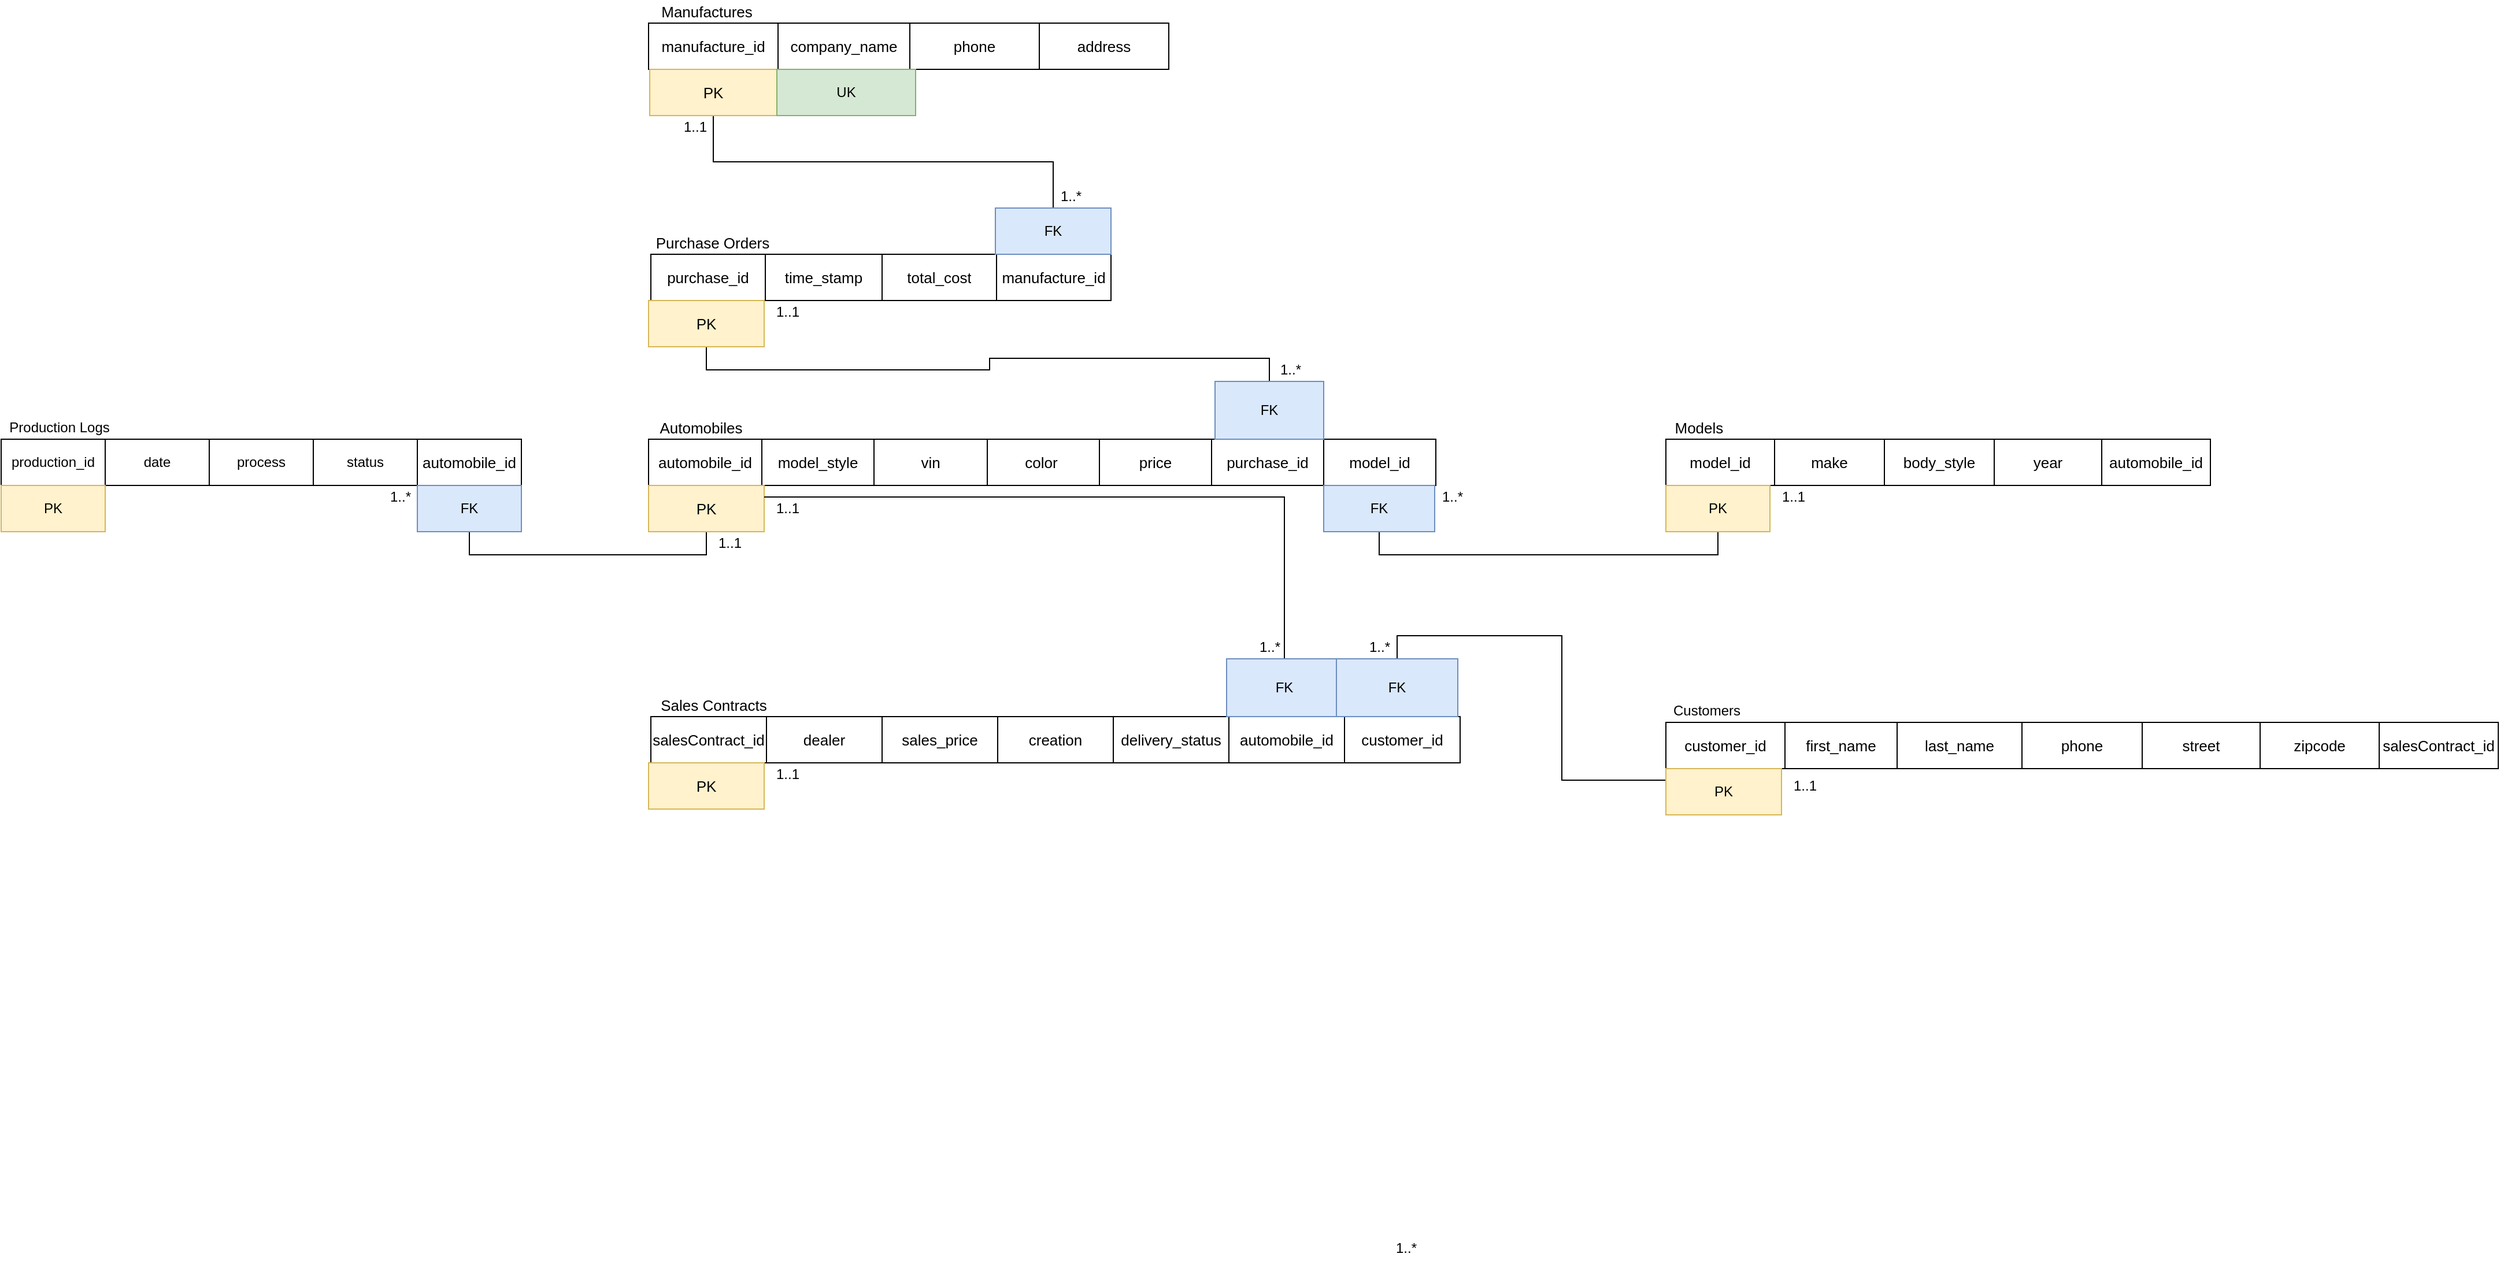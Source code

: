 <mxfile version="16.6.1" type="github"><diagram id="BoIp430dodhDg_gcDwYA" name="Page-3"><mxGraphModel dx="1732" dy="1420" grid="1" gridSize="10" guides="1" tooltips="1" connect="1" arrows="0" fold="1" page="1" pageScale="1" pageWidth="850" pageHeight="1100" math="0" shadow="0"><root><mxCell id="KGgbT5_K25gZQEBp5rmg-0"/><mxCell id="KGgbT5_K25gZQEBp5rmg-1" parent="KGgbT5_K25gZQEBp5rmg-0"/><mxCell id="VwJX_3eyOVmkUme_mZv7-0" value="" style="shape=table;html=1;whiteSpace=wrap;startSize=0;container=1;collapsible=0;childLayout=tableLayout;fontSize=13;" parent="KGgbT5_K25gZQEBp5rmg-1" vertex="1"><mxGeometry x="1160" y="360" width="471" height="40" as="geometry"/></mxCell><mxCell id="VwJX_3eyOVmkUme_mZv7-1" value="" style="shape=tableRow;horizontal=0;startSize=0;swimlaneHead=0;swimlaneBody=0;top=0;left=0;bottom=0;right=0;collapsible=0;dropTarget=0;fillColor=none;points=[[0,0.5],[1,0.5]];portConstraint=eastwest;fontSize=13;" parent="VwJX_3eyOVmkUme_mZv7-0" vertex="1"><mxGeometry width="471" height="40" as="geometry"/></mxCell><mxCell id="qU5v_BYOY1cG9Y1RaB2Y-3" value="model_id" style="shape=partialRectangle;html=1;whiteSpace=wrap;connectable=0;fillColor=none;top=0;left=0;bottom=0;right=0;overflow=hidden;fontSize=13;" parent="VwJX_3eyOVmkUme_mZv7-1" vertex="1"><mxGeometry width="94" height="40" as="geometry"><mxRectangle width="94" height="40" as="alternateBounds"/></mxGeometry></mxCell><mxCell id="G4xoYnSXij0UiNz9dXRI-1" value="make" style="shape=partialRectangle;html=1;whiteSpace=wrap;connectable=0;fillColor=none;top=0;left=0;bottom=0;right=0;overflow=hidden;fontSize=13;" parent="VwJX_3eyOVmkUme_mZv7-1" vertex="1"><mxGeometry x="94" width="95" height="40" as="geometry"><mxRectangle width="95" height="40" as="alternateBounds"/></mxGeometry></mxCell><mxCell id="VwJX_3eyOVmkUme_mZv7-2" value="body_style" style="shape=partialRectangle;html=1;whiteSpace=wrap;connectable=0;fillColor=none;top=0;left=0;bottom=0;right=0;overflow=hidden;fontSize=13;" parent="VwJX_3eyOVmkUme_mZv7-1" vertex="1"><mxGeometry x="189" width="95" height="40" as="geometry"><mxRectangle width="95" height="40" as="alternateBounds"/></mxGeometry></mxCell><mxCell id="VwJX_3eyOVmkUme_mZv7-16" value="year" style="shape=partialRectangle;html=1;whiteSpace=wrap;connectable=0;fillColor=none;top=0;left=0;bottom=0;right=0;overflow=hidden;fontSize=13;" parent="VwJX_3eyOVmkUme_mZv7-1" vertex="1"><mxGeometry x="284" width="93" height="40" as="geometry"><mxRectangle width="93" height="40" as="alternateBounds"/></mxGeometry></mxCell><mxCell id="QGWLm1mgJLJdoFcS6bSA-7" value="&lt;span&gt;automobile_id&lt;/span&gt;" style="shape=partialRectangle;html=1;whiteSpace=wrap;connectable=0;fillColor=none;top=0;left=0;bottom=0;right=0;overflow=hidden;fontSize=13;" parent="VwJX_3eyOVmkUme_mZv7-1" vertex="1"><mxGeometry x="377" width="94" height="40" as="geometry"><mxRectangle width="94" height="40" as="alternateBounds"/></mxGeometry></mxCell><mxCell id="KGgbT5_K25gZQEBp5rmg-3" value="" style="shape=table;html=1;whiteSpace=wrap;startSize=0;container=1;collapsible=0;childLayout=tableLayout;fontSize=13;" parent="KGgbT5_K25gZQEBp5rmg-1" vertex="1"><mxGeometry x="280" y="360" width="681" height="40" as="geometry"/></mxCell><mxCell id="OXqMkUGr_GrGIpzj0Fx3-0" style="shape=tableRow;horizontal=0;startSize=0;swimlaneHead=0;swimlaneBody=0;top=0;left=0;bottom=0;right=0;collapsible=0;dropTarget=0;fillColor=none;points=[[0,0.5],[1,0.5]];portConstraint=eastwest;fontSize=13;" parent="KGgbT5_K25gZQEBp5rmg-3" vertex="1"><mxGeometry width="681" height="40" as="geometry"/></mxCell><mxCell id="QGWLm1mgJLJdoFcS6bSA-2" value="automobile_id" style="shape=partialRectangle;html=1;whiteSpace=wrap;connectable=0;fillColor=none;top=0;left=0;bottom=0;right=0;overflow=hidden;fontSize=13;" parent="OXqMkUGr_GrGIpzj0Fx3-0" vertex="1"><mxGeometry width="98" height="40" as="geometry"><mxRectangle width="98" height="40" as="alternateBounds"/></mxGeometry></mxCell><mxCell id="OXqMkUGr_GrGIpzj0Fx3-1" value="model_style" style="shape=partialRectangle;html=1;whiteSpace=wrap;connectable=0;fillColor=none;top=0;left=0;bottom=0;right=0;overflow=hidden;fontSize=13;" parent="OXqMkUGr_GrGIpzj0Fx3-0" vertex="1"><mxGeometry x="98" width="97" height="40" as="geometry"><mxRectangle width="97" height="40" as="alternateBounds"/></mxGeometry></mxCell><mxCell id="OXqMkUGr_GrGIpzj0Fx3-2" value="&lt;font style=&quot;font-size: 13px;&quot;&gt;vin&lt;/font&gt;" style="shape=partialRectangle;html=1;whiteSpace=wrap;connectable=0;fillColor=none;top=0;left=0;bottom=0;right=0;overflow=hidden;fontSize=13;" parent="OXqMkUGr_GrGIpzj0Fx3-0" vertex="1"><mxGeometry x="195" width="98" height="40" as="geometry"><mxRectangle width="98" height="40" as="alternateBounds"/></mxGeometry></mxCell><mxCell id="OXqMkUGr_GrGIpzj0Fx3-3" value="color&amp;nbsp;" style="shape=partialRectangle;html=1;whiteSpace=wrap;connectable=0;fillColor=none;top=0;left=0;bottom=0;right=0;overflow=hidden;fontSize=13;" parent="OXqMkUGr_GrGIpzj0Fx3-0" vertex="1"><mxGeometry x="293" width="97" height="40" as="geometry"><mxRectangle width="97" height="40" as="alternateBounds"/></mxGeometry></mxCell><mxCell id="1KFLzZcMGdWPTmCdkxGo-3" value="price" style="shape=partialRectangle;html=1;whiteSpace=wrap;connectable=0;fillColor=none;top=0;left=0;bottom=0;right=0;overflow=hidden;fontSize=13;" vertex="1" parent="OXqMkUGr_GrGIpzj0Fx3-0"><mxGeometry x="390" width="97" height="40" as="geometry"><mxRectangle width="97" height="40" as="alternateBounds"/></mxGeometry></mxCell><mxCell id="1KFLzZcMGdWPTmCdkxGo-4" value="&lt;span&gt;purchase_id&lt;/span&gt;" style="shape=partialRectangle;html=1;whiteSpace=wrap;connectable=0;fillColor=none;top=0;left=0;bottom=0;right=0;overflow=hidden;fontSize=13;" vertex="1" parent="OXqMkUGr_GrGIpzj0Fx3-0"><mxGeometry x="487" width="97" height="40" as="geometry"><mxRectangle width="97" height="40" as="alternateBounds"/></mxGeometry></mxCell><mxCell id="1KFLzZcMGdWPTmCdkxGo-7" value="&lt;span&gt;model_id&lt;/span&gt;" style="shape=partialRectangle;html=1;whiteSpace=wrap;connectable=0;fillColor=none;top=0;left=0;bottom=0;right=0;overflow=hidden;fontSize=13;" vertex="1" parent="OXqMkUGr_GrGIpzj0Fx3-0"><mxGeometry x="584" width="97" height="40" as="geometry"><mxRectangle width="97" height="40" as="alternateBounds"/></mxGeometry></mxCell><mxCell id="1sWiY4-_EZPcCfquGDjl-0" value="Automobiles" style="text;html=1;align=center;verticalAlign=middle;resizable=0;points=[];autosize=1;strokeColor=none;fillColor=none;fontSize=13;" parent="KGgbT5_K25gZQEBp5rmg-1" vertex="1"><mxGeometry x="280" y="340" width="90" height="20" as="geometry"/></mxCell><mxCell id="1KFLzZcMGdWPTmCdkxGo-30" style="edgeStyle=orthogonalEdgeStyle;rounded=0;orthogonalLoop=1;jettySize=auto;html=1;exitX=0.5;exitY=1;exitDx=0;exitDy=0;entryX=0.5;entryY=1;entryDx=0;entryDy=0;endArrow=none;endFill=0;" edge="1" parent="KGgbT5_K25gZQEBp5rmg-1" source="1sWiY4-_EZPcCfquGDjl-1" target="1KFLzZcMGdWPTmCdkxGo-28"><mxGeometry relative="1" as="geometry"/></mxCell><mxCell id="1sWiY4-_EZPcCfquGDjl-1" value="PK" style="rounded=0;whiteSpace=wrap;html=1;fontSize=13;fillColor=#fff2cc;strokeColor=#d6b656;" parent="KGgbT5_K25gZQEBp5rmg-1" vertex="1"><mxGeometry x="280" y="400" width="100" height="40" as="geometry"/></mxCell><mxCell id="tk8OxeYLG34lFRzHih61-0" value="Purchase Orders" style="text;html=1;align=center;verticalAlign=middle;resizable=0;points=[];autosize=1;strokeColor=none;fillColor=none;fontSize=13;" parent="KGgbT5_K25gZQEBp5rmg-1" vertex="1"><mxGeometry x="280" y="180" width="110" height="20" as="geometry"/></mxCell><mxCell id="w5glMQj1M3S8q4JU0Bxx-0" value="" style="shape=table;html=1;whiteSpace=wrap;startSize=0;container=1;collapsible=0;childLayout=tableLayout;fontSize=13;" parent="KGgbT5_K25gZQEBp5rmg-1" vertex="1"><mxGeometry x="282" y="200" width="398" height="40" as="geometry"/></mxCell><mxCell id="w5glMQj1M3S8q4JU0Bxx-13" style="shape=tableRow;horizontal=0;startSize=0;swimlaneHead=0;swimlaneBody=0;top=0;left=0;bottom=0;right=0;collapsible=0;dropTarget=0;fillColor=none;points=[[0,0.5],[1,0.5]];portConstraint=eastwest;fontSize=13;" parent="w5glMQj1M3S8q4JU0Bxx-0" vertex="1"><mxGeometry width="398" height="40" as="geometry"/></mxCell><mxCell id="qU5v_BYOY1cG9Y1RaB2Y-0" value="purchase_id" style="shape=partialRectangle;html=1;whiteSpace=wrap;connectable=0;fillColor=none;top=0;left=0;bottom=0;right=0;overflow=hidden;fontSize=13;" parent="w5glMQj1M3S8q4JU0Bxx-13" vertex="1"><mxGeometry width="99" height="40" as="geometry"><mxRectangle width="99" height="40" as="alternateBounds"/></mxGeometry></mxCell><mxCell id="w5glMQj1M3S8q4JU0Bxx-14" value="time_stamp" style="shape=partialRectangle;html=1;whiteSpace=wrap;connectable=0;fillColor=none;top=0;left=0;bottom=0;right=0;overflow=hidden;fontSize=13;" parent="w5glMQj1M3S8q4JU0Bxx-13" vertex="1"><mxGeometry x="99" width="101" height="40" as="geometry"><mxRectangle width="101" height="40" as="alternateBounds"/></mxGeometry></mxCell><mxCell id="w5glMQj1M3S8q4JU0Bxx-15" value="total_cost" style="shape=partialRectangle;html=1;whiteSpace=wrap;connectable=0;fillColor=none;top=0;left=0;bottom=0;right=0;overflow=hidden;fontSize=13;" parent="w5glMQj1M3S8q4JU0Bxx-13" vertex="1"><mxGeometry x="200" width="99" height="40" as="geometry"><mxRectangle width="99" height="40" as="alternateBounds"/></mxGeometry></mxCell><mxCell id="6EpHUxDR_yMKbRpuZKVZ-1" value="&lt;span&gt;manufacture_id&lt;/span&gt;" style="shape=partialRectangle;html=1;whiteSpace=wrap;connectable=0;fillColor=none;top=0;left=0;bottom=0;right=0;overflow=hidden;fontSize=13;" parent="w5glMQj1M3S8q4JU0Bxx-13" vertex="1"><mxGeometry x="299" width="99" height="40" as="geometry"><mxRectangle width="99" height="40" as="alternateBounds"/></mxGeometry></mxCell><mxCell id="VkmMxpcEDqlsGuS33POQ-0" value="" style="shape=table;html=1;whiteSpace=wrap;startSize=0;container=1;collapsible=0;childLayout=tableLayout;fontSize=13;" parent="KGgbT5_K25gZQEBp5rmg-1" vertex="1"><mxGeometry x="280" width="450" height="40" as="geometry"/></mxCell><mxCell id="VkmMxpcEDqlsGuS33POQ-1" value="" style="shape=tableRow;horizontal=0;startSize=0;swimlaneHead=0;swimlaneBody=0;top=0;left=0;bottom=0;right=0;collapsible=0;dropTarget=0;fillColor=none;points=[[0,0.5],[1,0.5]];portConstraint=eastwest;fontSize=13;" parent="VkmMxpcEDqlsGuS33POQ-0" vertex="1"><mxGeometry width="450" height="40" as="geometry"/></mxCell><mxCell id="qU5v_BYOY1cG9Y1RaB2Y-4" value="manufacture_id" style="shape=partialRectangle;html=1;whiteSpace=wrap;connectable=0;fillColor=none;top=0;left=0;bottom=0;right=0;overflow=hidden;fontSize=13;" parent="VkmMxpcEDqlsGuS33POQ-1" vertex="1"><mxGeometry width="112" height="40" as="geometry"><mxRectangle width="112" height="40" as="alternateBounds"/></mxGeometry></mxCell><mxCell id="VkmMxpcEDqlsGuS33POQ-2" value="company_name" style="shape=partialRectangle;html=1;whiteSpace=wrap;connectable=0;fillColor=none;top=0;left=0;bottom=0;right=0;overflow=hidden;fontSize=13;" parent="VkmMxpcEDqlsGuS33POQ-1" vertex="1"><mxGeometry x="112" width="114" height="40" as="geometry"><mxRectangle width="114" height="40" as="alternateBounds"/></mxGeometry></mxCell><mxCell id="VkmMxpcEDqlsGuS33POQ-3" value="phone" style="shape=partialRectangle;html=1;whiteSpace=wrap;connectable=0;fillColor=none;top=0;left=0;bottom=0;right=0;overflow=hidden;fontSize=13;" parent="VkmMxpcEDqlsGuS33POQ-1" vertex="1"><mxGeometry x="226" width="112" height="40" as="geometry"><mxRectangle width="112" height="40" as="alternateBounds"/></mxGeometry></mxCell><mxCell id="VkmMxpcEDqlsGuS33POQ-21" value="address" style="shape=partialRectangle;html=1;whiteSpace=wrap;connectable=0;fillColor=none;top=0;left=0;bottom=0;right=0;overflow=hidden;fontSize=13;" parent="VkmMxpcEDqlsGuS33POQ-1" vertex="1"><mxGeometry x="338" width="112" height="40" as="geometry"><mxRectangle width="112" height="40" as="alternateBounds"/></mxGeometry></mxCell><mxCell id="1KFLzZcMGdWPTmCdkxGo-6" style="edgeStyle=orthogonalEdgeStyle;rounded=0;orthogonalLoop=1;jettySize=auto;html=1;exitX=0.5;exitY=1;exitDx=0;exitDy=0;entryX=0.5;entryY=0;entryDx=0;entryDy=0;endArrow=none;endFill=0;" edge="1" parent="KGgbT5_K25gZQEBp5rmg-1" source="bCxaFzv6sitYzABQRKhT-1" target="1KFLzZcMGdWPTmCdkxGo-5"><mxGeometry relative="1" as="geometry"/></mxCell><mxCell id="bCxaFzv6sitYzABQRKhT-1" value="PK" style="rounded=0;whiteSpace=wrap;html=1;fontSize=13;fillColor=#fff2cc;strokeColor=#d6b656;" parent="KGgbT5_K25gZQEBp5rmg-1" vertex="1"><mxGeometry x="280" y="240" width="100" height="40" as="geometry"/></mxCell><mxCell id="bCxaFzv6sitYzABQRKhT-5" value="Manufactures" style="text;html=1;align=center;verticalAlign=middle;resizable=0;points=[];autosize=1;strokeColor=none;fillColor=none;fontSize=13;" parent="KGgbT5_K25gZQEBp5rmg-1" vertex="1"><mxGeometry x="276" y="-20" width="108" height="20" as="geometry"/></mxCell><mxCell id="1KFLzZcMGdWPTmCdkxGo-2" style="edgeStyle=orthogonalEdgeStyle;rounded=0;orthogonalLoop=1;jettySize=auto;html=1;exitX=0.5;exitY=1;exitDx=0;exitDy=0;entryX=0.5;entryY=0;entryDx=0;entryDy=0;endArrow=none;endFill=0;" edge="1" parent="KGgbT5_K25gZQEBp5rmg-1" source="13wfVLTrBvWwN3XtXdcd-6" target="1KFLzZcMGdWPTmCdkxGo-1"><mxGeometry relative="1" as="geometry"/></mxCell><mxCell id="13wfVLTrBvWwN3XtXdcd-6" value="PK" style="whiteSpace=wrap;html=1;fontSize=13;fillColor=#fff2cc;strokeColor=#d6b656;" parent="KGgbT5_K25gZQEBp5rmg-1" vertex="1"><mxGeometry x="281" y="40" width="110" height="40" as="geometry"/></mxCell><mxCell id="0N-tg1GrOTjGaIxoRQ5W-0" value="Models&amp;nbsp;" style="text;html=1;align=center;verticalAlign=middle;resizable=0;points=[];autosize=1;strokeColor=none;fillColor=none;fontSize=13;" parent="KGgbT5_K25gZQEBp5rmg-1" vertex="1"><mxGeometry x="1160" y="340" width="60" height="20" as="geometry"/></mxCell><mxCell id="tBJF-ueqn9dTTUiDkn_1-0" value="" style="shape=table;html=1;whiteSpace=wrap;startSize=0;container=1;collapsible=0;childLayout=tableLayout;fontSize=13;" parent="KGgbT5_K25gZQEBp5rmg-1" vertex="1"><mxGeometry x="282" y="600" width="700" height="40" as="geometry"/></mxCell><mxCell id="tBJF-ueqn9dTTUiDkn_1-1" value="" style="shape=tableRow;horizontal=0;startSize=0;swimlaneHead=0;swimlaneBody=0;top=0;left=0;bottom=0;right=0;collapsible=0;dropTarget=0;fillColor=none;points=[[0,0.5],[1,0.5]];portConstraint=eastwest;fontSize=13;" parent="tBJF-ueqn9dTTUiDkn_1-0" vertex="1"><mxGeometry width="700" height="40" as="geometry"/></mxCell><mxCell id="aaBF4srUtkVbweC9w-cv-1" value="salesContract_id" style="shape=partialRectangle;html=1;whiteSpace=wrap;connectable=0;fillColor=none;top=0;left=0;bottom=0;right=0;overflow=hidden;fontSize=13;" parent="tBJF-ueqn9dTTUiDkn_1-1" vertex="1"><mxGeometry width="100" height="40" as="geometry"><mxRectangle width="100" height="40" as="alternateBounds"/></mxGeometry></mxCell><mxCell id="tBJF-ueqn9dTTUiDkn_1-2" value="dealer" style="shape=partialRectangle;html=1;whiteSpace=wrap;connectable=0;fillColor=none;top=0;left=0;bottom=0;right=0;overflow=hidden;fontSize=13;" parent="tBJF-ueqn9dTTUiDkn_1-1" vertex="1"><mxGeometry x="100" width="100" height="40" as="geometry"><mxRectangle width="100" height="40" as="alternateBounds"/></mxGeometry></mxCell><mxCell id="tBJF-ueqn9dTTUiDkn_1-3" value="sales_price" style="shape=partialRectangle;html=1;whiteSpace=wrap;connectable=0;fillColor=none;top=0;left=0;bottom=0;right=0;overflow=hidden;fontSize=13;" parent="tBJF-ueqn9dTTUiDkn_1-1" vertex="1"><mxGeometry x="200" width="100" height="40" as="geometry"><mxRectangle width="100" height="40" as="alternateBounds"/></mxGeometry></mxCell><mxCell id="tBJF-ueqn9dTTUiDkn_1-4" value="creation" style="shape=partialRectangle;html=1;whiteSpace=wrap;connectable=0;fillColor=none;top=0;left=0;bottom=0;right=0;overflow=hidden;fontSize=13;" parent="tBJF-ueqn9dTTUiDkn_1-1" vertex="1"><mxGeometry x="300" width="100" height="40" as="geometry"><mxRectangle width="100" height="40" as="alternateBounds"/></mxGeometry></mxCell><mxCell id="tBJF-ueqn9dTTUiDkn_1-13" value="delivery_status" style="shape=partialRectangle;html=1;whiteSpace=wrap;connectable=0;fillColor=none;top=0;left=0;bottom=0;right=0;overflow=hidden;fontSize=13;" parent="tBJF-ueqn9dTTUiDkn_1-1" vertex="1"><mxGeometry x="400" width="100" height="40" as="geometry"><mxRectangle width="100" height="40" as="alternateBounds"/></mxGeometry></mxCell><mxCell id="QGWLm1mgJLJdoFcS6bSA-6" value="&lt;span&gt;automobile_id&lt;/span&gt;" style="shape=partialRectangle;html=1;whiteSpace=wrap;connectable=0;fillColor=none;top=0;left=0;bottom=0;right=0;overflow=hidden;fontSize=13;" parent="tBJF-ueqn9dTTUiDkn_1-1" vertex="1"><mxGeometry x="500" width="100" height="40" as="geometry"><mxRectangle width="100" height="40" as="alternateBounds"/></mxGeometry></mxCell><mxCell id="1KFLzZcMGdWPTmCdkxGo-34" value="&lt;span&gt;customer_id&lt;/span&gt;" style="shape=partialRectangle;html=1;whiteSpace=wrap;connectable=0;fillColor=none;top=0;left=0;bottom=0;right=0;overflow=hidden;fontSize=13;" vertex="1" parent="tBJF-ueqn9dTTUiDkn_1-1"><mxGeometry x="600" width="100" height="40" as="geometry"><mxRectangle width="100" height="40" as="alternateBounds"/></mxGeometry></mxCell><mxCell id="BXuTTvJ0Io49gI-96mTp-2" value="PK" style="whiteSpace=wrap;html=1;fontSize=13;fillColor=#fff2cc;strokeColor=#d6b656;" parent="KGgbT5_K25gZQEBp5rmg-1" vertex="1"><mxGeometry x="280" y="640" width="100" height="40" as="geometry"/></mxCell><mxCell id="BXuTTvJ0Io49gI-96mTp-3" value="Sales Contracts" style="text;html=1;align=center;verticalAlign=middle;resizable=0;points=[];autosize=1;strokeColor=none;fillColor=none;fontSize=13;" parent="KGgbT5_K25gZQEBp5rmg-1" vertex="1"><mxGeometry x="281" y="580" width="110" height="20" as="geometry"/></mxCell><mxCell id="oQBkhVKg4XWpvBgvVup7-0" value="" style="shape=table;html=1;whiteSpace=wrap;startSize=0;container=1;collapsible=0;childLayout=tableLayout;fontSize=13;" parent="KGgbT5_K25gZQEBp5rmg-1" vertex="1"><mxGeometry x="1160" y="605" width="720" height="40" as="geometry"/></mxCell><mxCell id="oQBkhVKg4XWpvBgvVup7-1" value="" style="shape=tableRow;horizontal=0;startSize=0;swimlaneHead=0;swimlaneBody=0;top=0;left=0;bottom=0;right=0;collapsible=0;dropTarget=0;fillColor=none;points=[[0,0.5],[1,0.5]];portConstraint=eastwest;fontSize=13;" parent="oQBkhVKg4XWpvBgvVup7-0" vertex="1"><mxGeometry width="720" height="40" as="geometry"/></mxCell><mxCell id="UXO8BmbpZ2dThSSQkQCN-0" value="customer_id" style="shape=partialRectangle;html=1;whiteSpace=wrap;connectable=0;fillColor=none;top=0;left=0;bottom=0;right=0;overflow=hidden;fontSize=13;" parent="oQBkhVKg4XWpvBgvVup7-1" vertex="1"><mxGeometry width="103" height="40" as="geometry"><mxRectangle width="103" height="40" as="alternateBounds"/></mxGeometry></mxCell><mxCell id="oQBkhVKg4XWpvBgvVup7-2" value="first_name" style="shape=partialRectangle;html=1;whiteSpace=wrap;connectable=0;fillColor=none;top=0;left=0;bottom=0;right=0;overflow=hidden;fontSize=13;" parent="oQBkhVKg4XWpvBgvVup7-1" vertex="1"><mxGeometry x="103" width="97" height="40" as="geometry"><mxRectangle width="97" height="40" as="alternateBounds"/></mxGeometry></mxCell><mxCell id="oQBkhVKg4XWpvBgvVup7-3" value="last_name" style="shape=partialRectangle;html=1;whiteSpace=wrap;connectable=0;fillColor=none;top=0;left=0;bottom=0;right=0;overflow=hidden;fontSize=13;" parent="oQBkhVKg4XWpvBgvVup7-1" vertex="1"><mxGeometry x="200" width="108" height="40" as="geometry"><mxRectangle width="108" height="40" as="alternateBounds"/></mxGeometry></mxCell><mxCell id="oQBkhVKg4XWpvBgvVup7-13" value="phone" style="shape=partialRectangle;html=1;whiteSpace=wrap;connectable=0;fillColor=none;top=0;left=0;bottom=0;right=0;overflow=hidden;fontSize=13;" parent="oQBkhVKg4XWpvBgvVup7-1" vertex="1"><mxGeometry x="308" width="104" height="40" as="geometry"><mxRectangle width="104" height="40" as="alternateBounds"/></mxGeometry></mxCell><mxCell id="oQBkhVKg4XWpvBgvVup7-14" value="street" style="shape=partialRectangle;html=1;whiteSpace=wrap;connectable=0;fillColor=none;top=0;left=0;bottom=0;right=0;overflow=hidden;fontSize=13;" parent="oQBkhVKg4XWpvBgvVup7-1" vertex="1"><mxGeometry x="412" width="102" height="40" as="geometry"><mxRectangle width="102" height="40" as="alternateBounds"/></mxGeometry></mxCell><mxCell id="RCbVnLmiiK2NnaQCUTZn-3" value="zipcode" style="shape=partialRectangle;html=1;whiteSpace=wrap;connectable=0;fillColor=none;top=0;left=0;bottom=0;right=0;overflow=hidden;fontSize=13;" parent="oQBkhVKg4XWpvBgvVup7-1" vertex="1"><mxGeometry x="514" width="103" height="40" as="geometry"><mxRectangle width="103" height="40" as="alternateBounds"/></mxGeometry></mxCell><mxCell id="aaBF4srUtkVbweC9w-cv-0" value="salesContract_id" style="shape=partialRectangle;html=1;whiteSpace=wrap;connectable=0;fillColor=none;top=0;left=0;bottom=0;right=0;overflow=hidden;fontSize=13;" parent="oQBkhVKg4XWpvBgvVup7-1" vertex="1"><mxGeometry x="617" width="103" height="40" as="geometry"><mxRectangle width="103" height="40" as="alternateBounds"/></mxGeometry></mxCell><mxCell id="1KFLzZcMGdWPTmCdkxGo-36" style="edgeStyle=orthogonalEdgeStyle;rounded=0;orthogonalLoop=1;jettySize=auto;html=1;exitX=0;exitY=0.25;exitDx=0;exitDy=0;entryX=0.5;entryY=0;entryDx=0;entryDy=0;endArrow=none;endFill=0;" edge="1" parent="KGgbT5_K25gZQEBp5rmg-1" source="RCbVnLmiiK2NnaQCUTZn-2" target="1KFLzZcMGdWPTmCdkxGo-35"><mxGeometry relative="1" as="geometry"/></mxCell><mxCell id="RCbVnLmiiK2NnaQCUTZn-2" value="PK" style="whiteSpace=wrap;html=1;rounded=0;sketch=0;fillColor=#fff2cc;strokeColor=#d6b656;" parent="KGgbT5_K25gZQEBp5rmg-1" vertex="1"><mxGeometry x="1160" y="645" width="100" height="40" as="geometry"/></mxCell><mxCell id="RCbVnLmiiK2NnaQCUTZn-9" value="&lt;font color=&quot;#000000&quot;&gt;Customers&lt;/font&gt;" style="text;html=1;align=center;verticalAlign=middle;resizable=0;points=[];autosize=1;strokeColor=none;fillColor=none;fontColor=#5AA9E6;" parent="KGgbT5_K25gZQEBp5rmg-1" vertex="1"><mxGeometry x="1160" y="585" width="70" height="20" as="geometry"/></mxCell><mxCell id="1KFLzZcMGdWPTmCdkxGo-9" style="edgeStyle=orthogonalEdgeStyle;rounded=0;orthogonalLoop=1;jettySize=auto;html=1;exitX=0.5;exitY=1;exitDx=0;exitDy=0;entryX=0.5;entryY=1;entryDx=0;entryDy=0;endArrow=none;endFill=0;" edge="1" parent="KGgbT5_K25gZQEBp5rmg-1" source="qF9UgehoLa0hUDKB11-5-0" target="1KFLzZcMGdWPTmCdkxGo-8"><mxGeometry relative="1" as="geometry"/></mxCell><mxCell id="qF9UgehoLa0hUDKB11-5-0" value="PK" style="rounded=0;whiteSpace=wrap;html=1;sketch=0;fillColor=#fff2cc;strokeColor=#d6b656;" parent="KGgbT5_K25gZQEBp5rmg-1" vertex="1"><mxGeometry x="1160" y="400" width="90" height="40" as="geometry"/></mxCell><mxCell id="5Cryda9GgSi9H7belgg4-5" value="1..1" style="text;html=1;align=center;verticalAlign=middle;resizable=0;points=[];autosize=1;strokeColor=none;fillColor=none;fontColor=#000000;" parent="KGgbT5_K25gZQEBp5rmg-1" vertex="1"><mxGeometry x="1260" y="650" width="40" height="20" as="geometry"/></mxCell><mxCell id="3_MV4tuMppmYxUu7uSWW-1" value="1..*" style="text;html=1;align=center;verticalAlign=middle;resizable=0;points=[];autosize=1;strokeColor=none;fillColor=none;fontColor=#000000;" parent="KGgbT5_K25gZQEBp5rmg-1" vertex="1"><mxGeometry x="920" y="1050" width="30" height="20" as="geometry"/></mxCell><mxCell id="GY_HYv-C1L0h4qwiiFik-0" value="&amp;nbsp;&amp;nbsp;" style="text;html=1;align=center;verticalAlign=middle;resizable=0;points=[];autosize=1;strokeColor=none;fillColor=none;" parent="KGgbT5_K25gZQEBp5rmg-1" vertex="1"><mxGeometry x="-120" y="300" width="20" height="20" as="geometry"/></mxCell><mxCell id="1KFLzZcMGdWPTmCdkxGo-1" value="FK" style="whiteSpace=wrap;html=1;fillColor=#dae8fc;strokeColor=#6c8ebf;" vertex="1" parent="KGgbT5_K25gZQEBp5rmg-1"><mxGeometry x="580" y="160" width="100" height="40" as="geometry"/></mxCell><mxCell id="1KFLzZcMGdWPTmCdkxGo-5" value="FK" style="whiteSpace=wrap;html=1;fillColor=#dae8fc;strokeColor=#6c8ebf;" vertex="1" parent="KGgbT5_K25gZQEBp5rmg-1"><mxGeometry x="770" y="310" width="94" height="50" as="geometry"/></mxCell><mxCell id="1KFLzZcMGdWPTmCdkxGo-8" value="FK" style="whiteSpace=wrap;html=1;fillColor=#dae8fc;strokeColor=#6c8ebf;" vertex="1" parent="KGgbT5_K25gZQEBp5rmg-1"><mxGeometry x="864" y="400" width="96" height="40" as="geometry"/></mxCell><mxCell id="1KFLzZcMGdWPTmCdkxGo-10" value="" style="shape=table;html=1;whiteSpace=wrap;startSize=0;container=1;collapsible=0;childLayout=tableLayout;" vertex="1" parent="KGgbT5_K25gZQEBp5rmg-1"><mxGeometry x="-280" y="360" width="450" height="40" as="geometry"/></mxCell><mxCell id="1KFLzZcMGdWPTmCdkxGo-11" value="" style="shape=tableRow;horizontal=0;startSize=0;swimlaneHead=0;swimlaneBody=0;top=0;left=0;bottom=0;right=0;collapsible=0;dropTarget=0;fillColor=none;points=[[0,0.5],[1,0.5]];portConstraint=eastwest;" vertex="1" parent="1KFLzZcMGdWPTmCdkxGo-10"><mxGeometry width="450" height="40" as="geometry"/></mxCell><mxCell id="1KFLzZcMGdWPTmCdkxGo-12" value="production_id" style="shape=partialRectangle;html=1;whiteSpace=wrap;connectable=0;fillColor=none;top=0;left=0;bottom=0;right=0;overflow=hidden;" vertex="1" parent="1KFLzZcMGdWPTmCdkxGo-11"><mxGeometry width="90" height="40" as="geometry"><mxRectangle width="90" height="40" as="alternateBounds"/></mxGeometry></mxCell><mxCell id="1KFLzZcMGdWPTmCdkxGo-13" value="date" style="shape=partialRectangle;html=1;whiteSpace=wrap;connectable=0;fillColor=none;top=0;left=0;bottom=0;right=0;overflow=hidden;" vertex="1" parent="1KFLzZcMGdWPTmCdkxGo-11"><mxGeometry x="90" width="90" height="40" as="geometry"><mxRectangle width="90" height="40" as="alternateBounds"/></mxGeometry></mxCell><mxCell id="1KFLzZcMGdWPTmCdkxGo-14" value="process" style="shape=partialRectangle;html=1;whiteSpace=wrap;connectable=0;fillColor=none;top=0;left=0;bottom=0;right=0;overflow=hidden;" vertex="1" parent="1KFLzZcMGdWPTmCdkxGo-11"><mxGeometry x="180" width="90" height="40" as="geometry"><mxRectangle width="90" height="40" as="alternateBounds"/></mxGeometry></mxCell><mxCell id="1KFLzZcMGdWPTmCdkxGo-23" value="status" style="shape=partialRectangle;html=1;whiteSpace=wrap;connectable=0;fillColor=none;top=0;left=0;bottom=0;right=0;overflow=hidden;" vertex="1" parent="1KFLzZcMGdWPTmCdkxGo-11"><mxGeometry x="270" width="90" height="40" as="geometry"><mxRectangle width="90" height="40" as="alternateBounds"/></mxGeometry></mxCell><mxCell id="1KFLzZcMGdWPTmCdkxGo-24" value="&lt;span style=&quot;font-size: 13px&quot;&gt;automobile_id&lt;/span&gt;" style="shape=partialRectangle;html=1;whiteSpace=wrap;connectable=0;fillColor=none;top=0;left=0;bottom=0;right=0;overflow=hidden;" vertex="1" parent="1KFLzZcMGdWPTmCdkxGo-11"><mxGeometry x="360" width="90" height="40" as="geometry"><mxRectangle width="90" height="40" as="alternateBounds"/></mxGeometry></mxCell><mxCell id="1KFLzZcMGdWPTmCdkxGo-25" value="Production Logs" style="text;html=1;align=center;verticalAlign=middle;resizable=0;points=[];autosize=1;strokeColor=none;fillColor=none;" vertex="1" parent="KGgbT5_K25gZQEBp5rmg-1"><mxGeometry x="-280" y="340" width="100" height="20" as="geometry"/></mxCell><mxCell id="1KFLzZcMGdWPTmCdkxGo-27" value="PK" style="whiteSpace=wrap;html=1;fillColor=#fff2cc;strokeColor=#d6b656;" vertex="1" parent="KGgbT5_K25gZQEBp5rmg-1"><mxGeometry x="-280" y="400" width="90" height="40" as="geometry"/></mxCell><mxCell id="1KFLzZcMGdWPTmCdkxGo-28" value="FK" style="whiteSpace=wrap;html=1;fillColor=#dae8fc;strokeColor=#6c8ebf;" vertex="1" parent="KGgbT5_K25gZQEBp5rmg-1"><mxGeometry x="80" y="400" width="90" height="40" as="geometry"/></mxCell><mxCell id="1KFLzZcMGdWPTmCdkxGo-33" style="edgeStyle=orthogonalEdgeStyle;rounded=0;orthogonalLoop=1;jettySize=auto;html=1;exitX=0.5;exitY=0;exitDx=0;exitDy=0;entryX=1;entryY=0.25;entryDx=0;entryDy=0;endArrow=none;endFill=0;" edge="1" parent="KGgbT5_K25gZQEBp5rmg-1" source="1KFLzZcMGdWPTmCdkxGo-31" target="1sWiY4-_EZPcCfquGDjl-1"><mxGeometry relative="1" as="geometry"/></mxCell><mxCell id="1KFLzZcMGdWPTmCdkxGo-31" value="FK" style="whiteSpace=wrap;html=1;fillColor=#dae8fc;strokeColor=#6c8ebf;" vertex="1" parent="KGgbT5_K25gZQEBp5rmg-1"><mxGeometry x="780" y="550" width="100" height="50" as="geometry"/></mxCell><mxCell id="1KFLzZcMGdWPTmCdkxGo-35" value="FK" style="whiteSpace=wrap;html=1;fillColor=#dae8fc;strokeColor=#6c8ebf;" vertex="1" parent="KGgbT5_K25gZQEBp5rmg-1"><mxGeometry x="875" y="550" width="105" height="50" as="geometry"/></mxCell><mxCell id="1KFLzZcMGdWPTmCdkxGo-37" value="UK" style="whiteSpace=wrap;html=1;fillColor=#d5e8d4;strokeColor=#82b366;" vertex="1" parent="KGgbT5_K25gZQEBp5rmg-1"><mxGeometry x="391" y="40" width="120" height="40" as="geometry"/></mxCell><mxCell id="1KFLzZcMGdWPTmCdkxGo-40" value="1..1" style="text;html=1;align=center;verticalAlign=middle;resizable=0;points=[];autosize=1;strokeColor=none;fillColor=none;" vertex="1" parent="KGgbT5_K25gZQEBp5rmg-1"><mxGeometry x="300" y="80" width="40" height="20" as="geometry"/></mxCell><mxCell id="1KFLzZcMGdWPTmCdkxGo-41" value="1..*" style="text;html=1;align=center;verticalAlign=middle;resizable=0;points=[];autosize=1;strokeColor=none;fillColor=none;" vertex="1" parent="KGgbT5_K25gZQEBp5rmg-1"><mxGeometry x="630" y="140" width="30" height="20" as="geometry"/></mxCell><mxCell id="1KFLzZcMGdWPTmCdkxGo-42" value="1..1" style="text;html=1;align=center;verticalAlign=middle;resizable=0;points=[];autosize=1;strokeColor=none;fillColor=none;" vertex="1" parent="KGgbT5_K25gZQEBp5rmg-1"><mxGeometry x="380" y="240" width="40" height="20" as="geometry"/></mxCell><mxCell id="1KFLzZcMGdWPTmCdkxGo-43" value="1..*" style="text;html=1;align=center;verticalAlign=middle;resizable=0;points=[];autosize=1;strokeColor=none;fillColor=none;" vertex="1" parent="KGgbT5_K25gZQEBp5rmg-1"><mxGeometry x="820" y="290" width="30" height="20" as="geometry"/></mxCell><mxCell id="1KFLzZcMGdWPTmCdkxGo-44" value="1..1" style="text;html=1;align=center;verticalAlign=middle;resizable=0;points=[];autosize=1;strokeColor=none;fillColor=none;" vertex="1" parent="KGgbT5_K25gZQEBp5rmg-1"><mxGeometry x="380" y="410" width="40" height="20" as="geometry"/></mxCell><mxCell id="1KFLzZcMGdWPTmCdkxGo-45" value="1..1" style="text;html=1;align=center;verticalAlign=middle;resizable=0;points=[];autosize=1;strokeColor=none;fillColor=none;" vertex="1" parent="KGgbT5_K25gZQEBp5rmg-1"><mxGeometry x="330" y="440" width="40" height="20" as="geometry"/></mxCell><mxCell id="1KFLzZcMGdWPTmCdkxGo-46" value="1..*" style="text;html=1;align=center;verticalAlign=middle;resizable=0;points=[];autosize=1;strokeColor=none;fillColor=none;" vertex="1" parent="KGgbT5_K25gZQEBp5rmg-1"><mxGeometry x="960" y="400" width="30" height="20" as="geometry"/></mxCell><mxCell id="1KFLzZcMGdWPTmCdkxGo-47" value="1..1" style="text;html=1;align=center;verticalAlign=middle;resizable=0;points=[];autosize=1;strokeColor=none;fillColor=none;" vertex="1" parent="KGgbT5_K25gZQEBp5rmg-1"><mxGeometry x="1250" y="400" width="40" height="20" as="geometry"/></mxCell><mxCell id="1KFLzZcMGdWPTmCdkxGo-48" value="1..*" style="text;html=1;align=center;verticalAlign=middle;resizable=0;points=[];autosize=1;strokeColor=none;fillColor=none;" vertex="1" parent="KGgbT5_K25gZQEBp5rmg-1"><mxGeometry x="50" y="400" width="30" height="20" as="geometry"/></mxCell><mxCell id="1KFLzZcMGdWPTmCdkxGo-49" value="1..*" style="text;html=1;align=center;verticalAlign=middle;resizable=0;points=[];autosize=1;strokeColor=none;fillColor=none;" vertex="1" parent="KGgbT5_K25gZQEBp5rmg-1"><mxGeometry x="802" y="530" width="30" height="20" as="geometry"/></mxCell><mxCell id="1KFLzZcMGdWPTmCdkxGo-50" value="1..*" style="text;html=1;align=center;verticalAlign=middle;resizable=0;points=[];autosize=1;strokeColor=none;fillColor=none;" vertex="1" parent="KGgbT5_K25gZQEBp5rmg-1"><mxGeometry x="897" y="530" width="30" height="20" as="geometry"/></mxCell><mxCell id="1KFLzZcMGdWPTmCdkxGo-51" value="1..1" style="text;html=1;align=center;verticalAlign=middle;resizable=0;points=[];autosize=1;strokeColor=none;fillColor=none;" vertex="1" parent="KGgbT5_K25gZQEBp5rmg-1"><mxGeometry x="380" y="640" width="40" height="20" as="geometry"/></mxCell></root></mxGraphModel></diagram></mxfile>